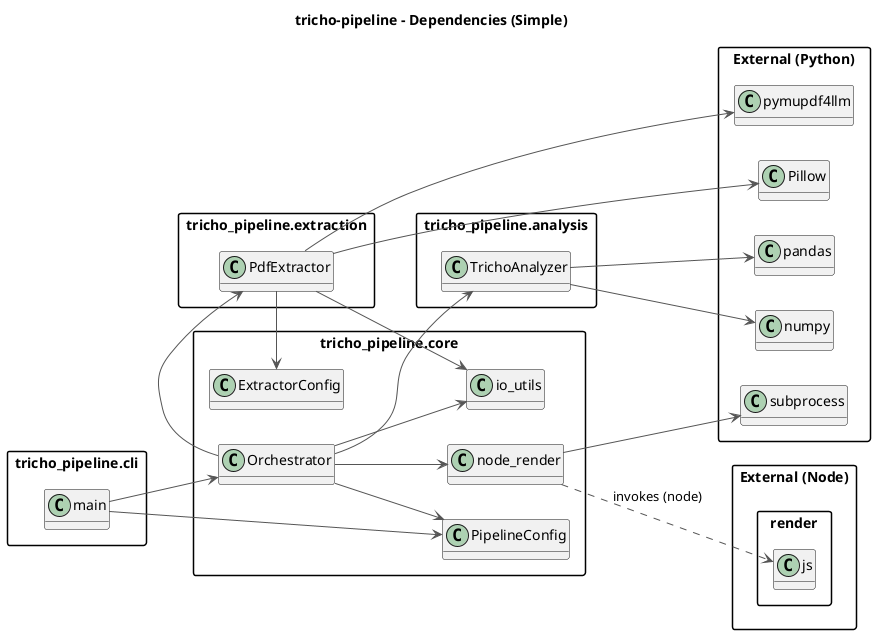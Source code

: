 @startuml
title tricho-pipeline – Dependencies (Simple)

left to right direction
skinparam packageStyle rectangle
skinparam defaultTextAlignment center
skinparam ArrowColor #555
skinparam ArrowThickness 1
skinparam ClassFontSize 14
hide methods
hide stereotypes

' =======================
' Internal modules
' =======================
package "tricho_pipeline.core" as Core {
  class PipelineConfig
  class ExtractorConfig
  class io_utils
  class node_render
  class Orchestrator
}

package "tricho_pipeline.extraction" as Extraction {
  class PdfExtractor
}

package "tricho_pipeline.analysis" as Analysis {
  class TrichoAnalyzer
}

package "tricho_pipeline.cli" as CLI {
  class main
}

' =======================
' External deps (grouped)
' =======================
package "External (Python)" as ExtPy {
  class numpy
  class pandas
  class Pillow
  class pymupdf4llm
  class subprocess
}

package "External (Node)" as ExtNode {
  class "render.js"
}

' =======================
' Dependency edges (uses)
' =======================

' CLI
CLI.main --> Core.Orchestrator
CLI.main --> Core.PipelineConfig

' Orchestrator
Core.Orchestrator --> Extraction.PdfExtractor
Core.Orchestrator --> Analysis.TrichoAnalyzer
Core.Orchestrator --> Core.PipelineConfig
Core.Orchestrator --> Core.io_utils
Core.Orchestrator --> Core.node_render

' node_render
Core.node_render --> ExtPy.subprocess
Core.node_render ..> ExtNode.render.js : invokes (node)

' Extractor
Extraction.PdfExtractor --> Core.ExtractorConfig
Extraction.PdfExtractor --> Core.io_utils
Extraction.PdfExtractor --> ExtPy.Pillow
Extraction.PdfExtractor --> ExtPy.pymupdf4llm

' Analyzer
Analysis.TrichoAnalyzer --> ExtPy.numpy
Analysis.TrichoAnalyzer --> ExtPy.pandas

@enduml
